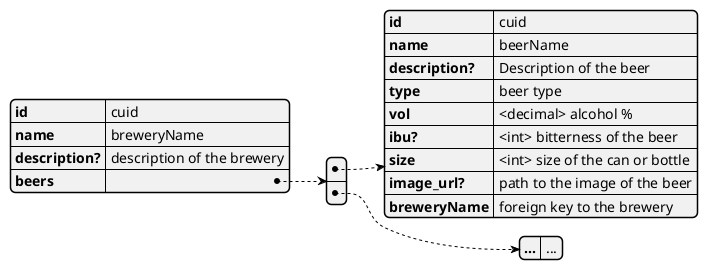 @startjson brewery
{
    "id": "cuid",
    "name": "breweryName",
    "description?": "description of the brewery",
    "beers": [
        {
            "id": "cuid",
            "name": "beerName",
            "description?": "Description of the beer",
            "type": "beer type",
            "vol": "<decimal> alcohol %",
            "ibu?": "<int> bitterness of the beer",
            "size": "<int> size of the can or bottle",
            "image_url?": "path to the image of the beer",
            "breweryName": "foreign key to the brewery"
        },
        {"...": "..."}
    ]
}
@enduml

@startjson distillery
{
    "id": "cuid",
    "name": "distilleryName",
    "description?": "description of the distillery",
    "spirits": [
        {
            "id": "cuid",
            "name": "spiritName",
            "description?": "Description of the spirit",
            "type": "spirit type",
            "vol": "<decimal> alcohol %",
            "size": "<int> size of the bottle",
            "image_url?": "path to the image of the spirit",
            "distilleryName": "foreign key to the distillery"
        },
        {"...": "..."}
    ]
}
@enduml